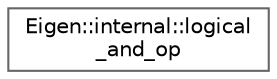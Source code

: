 digraph "类继承关系图"
{
 // LATEX_PDF_SIZE
  bgcolor="transparent";
  edge [fontname=Helvetica,fontsize=10,labelfontname=Helvetica,labelfontsize=10];
  node [fontname=Helvetica,fontsize=10,shape=box,height=0.2,width=0.4];
  rankdir="LR";
  Node0 [id="Node000000",label="Eigen::internal::logical\l_and_op",height=0.2,width=0.4,color="grey40", fillcolor="white", style="filled",URL="$struct_eigen_1_1internal_1_1logical__and__op.html",tooltip=" "];
}
